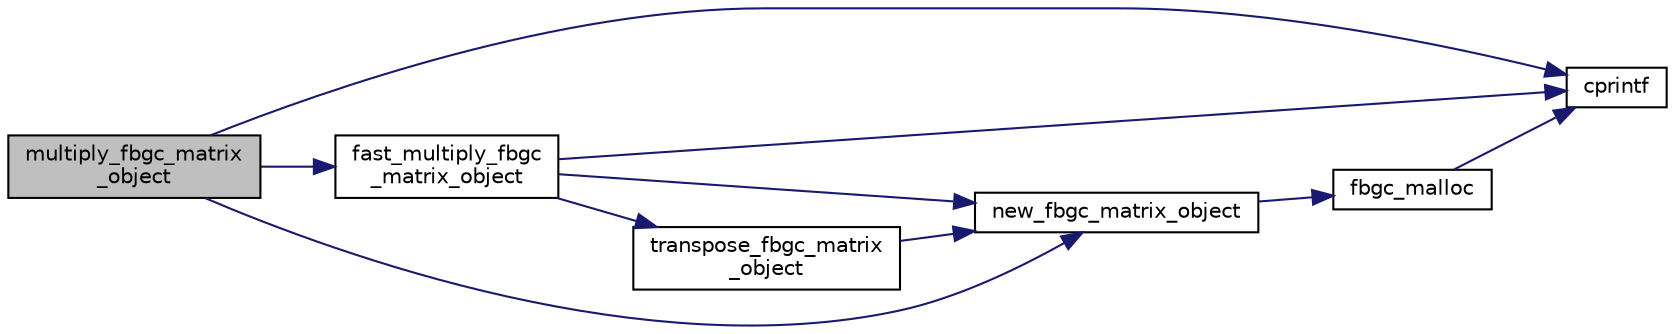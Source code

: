 digraph "multiply_fbgc_matrix_object"
{
  edge [fontname="Helvetica",fontsize="10",labelfontname="Helvetica",labelfontsize="10"];
  node [fontname="Helvetica",fontsize="10",shape=record];
  rankdir="LR";
  Node29 [label="multiply_fbgc_matrix\l_object",height=0.2,width=0.4,color="black", fillcolor="grey75", style="filled", fontcolor="black"];
  Node29 -> Node30 [color="midnightblue",fontsize="10",style="solid",fontname="Helvetica"];
  Node30 [label="cprintf",height=0.2,width=0.4,color="black", fillcolor="white", style="filled",URL="$error_8c.html#a30fee765292b076e015fc846035f2550"];
  Node29 -> Node31 [color="midnightblue",fontsize="10",style="solid",fontname="Helvetica"];
  Node31 [label="fast_multiply_fbgc\l_matrix_object",height=0.2,width=0.4,color="black", fillcolor="white", style="filled",URL="$matrix__object_8c.html#a1dd528ec788f99a46eedcbd5523865dc"];
  Node31 -> Node30 [color="midnightblue",fontsize="10",style="solid",fontname="Helvetica"];
  Node31 -> Node32 [color="midnightblue",fontsize="10",style="solid",fontname="Helvetica"];
  Node32 [label="new_fbgc_matrix_object",height=0.2,width=0.4,color="black", fillcolor="white", style="filled",URL="$matrix__object_8c.html#aa855543d4a0b84619248fdce7dc1c763"];
  Node32 -> Node33 [color="midnightblue",fontsize="10",style="solid",fontname="Helvetica"];
  Node33 [label="fbgc_malloc",height=0.2,width=0.4,color="black", fillcolor="white", style="filled",URL="$memory_8c.html#a41dd65ee24d51160659bf94bed90e998"];
  Node33 -> Node30 [color="midnightblue",fontsize="10",style="solid",fontname="Helvetica"];
  Node31 -> Node34 [color="midnightblue",fontsize="10",style="solid",fontname="Helvetica"];
  Node34 [label="transpose_fbgc_matrix\l_object",height=0.2,width=0.4,color="black", fillcolor="white", style="filled",URL="$matrix__object_8c.html#a3b38131de55f1ba36877d8118c0e6e6a"];
  Node34 -> Node32 [color="midnightblue",fontsize="10",style="solid",fontname="Helvetica"];
  Node29 -> Node32 [color="midnightblue",fontsize="10",style="solid",fontname="Helvetica"];
}
